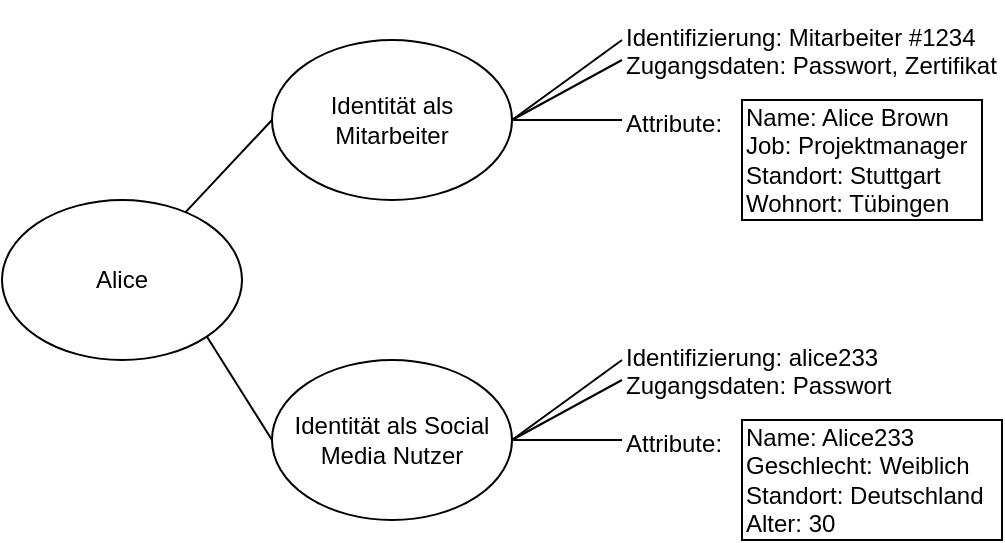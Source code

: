 <mxfile>
    <diagram id="1777SyuLGZuf6VMnyLut" name="Page-1">
        <mxGraphModel dx="1270" dy="424" grid="1" gridSize="10" guides="1" tooltips="1" connect="1" arrows="1" fold="1" page="1" pageScale="1" pageWidth="850" pageHeight="1100" math="0" shadow="0">
            <root>
                <mxCell id="0"/>
                <mxCell id="1" parent="0"/>
                <mxCell id="2" value="Alice" style="ellipse;whiteSpace=wrap;html=1;" vertex="1" parent="1">
                    <mxGeometry x="170" y="100" width="120" height="80" as="geometry"/>
                </mxCell>
                <mxCell id="3" value="Identität als Mitarbeiter" style="ellipse;whiteSpace=wrap;html=1;" vertex="1" parent="1">
                    <mxGeometry x="305" y="20" width="120" height="80" as="geometry"/>
                </mxCell>
                <mxCell id="4" value="Identität als Social Media Nutzer" style="ellipse;whiteSpace=wrap;html=1;" vertex="1" parent="1">
                    <mxGeometry x="305" y="180" width="120" height="80" as="geometry"/>
                </mxCell>
                <mxCell id="5" value="" style="endArrow=none;html=1;entryX=0;entryY=0.5;entryDx=0;entryDy=0;" edge="1" parent="1" source="2" target="3">
                    <mxGeometry width="50" height="50" relative="1" as="geometry">
                        <mxPoint x="400" y="180" as="sourcePoint"/>
                        <mxPoint x="450" y="130" as="targetPoint"/>
                    </mxGeometry>
                </mxCell>
                <mxCell id="6" value="" style="endArrow=none;html=1;exitX=1;exitY=1;exitDx=0;exitDy=0;entryX=0;entryY=0.5;entryDx=0;entryDy=0;" edge="1" parent="1" source="2" target="4">
                    <mxGeometry width="50" height="50" relative="1" as="geometry">
                        <mxPoint x="400" y="180" as="sourcePoint"/>
                        <mxPoint x="450" y="130" as="targetPoint"/>
                    </mxGeometry>
                </mxCell>
                <mxCell id="7" value="" style="endArrow=none;html=1;entryX=1;entryY=0.5;entryDx=0;entryDy=0;" edge="1" parent="1" target="3">
                    <mxGeometry width="50" height="50" relative="1" as="geometry">
                        <mxPoint x="480" y="20" as="sourcePoint"/>
                        <mxPoint x="450" y="130" as="targetPoint"/>
                    </mxGeometry>
                </mxCell>
                <mxCell id="8" value="" style="endArrow=none;html=1;entryX=1;entryY=0.5;entryDx=0;entryDy=0;" edge="1" parent="1" target="3">
                    <mxGeometry width="50" height="50" relative="1" as="geometry">
                        <mxPoint x="480" y="30" as="sourcePoint"/>
                        <mxPoint x="435" y="70" as="targetPoint"/>
                    </mxGeometry>
                </mxCell>
                <mxCell id="9" value="" style="endArrow=none;html=1;entryX=1;entryY=0.5;entryDx=0;entryDy=0;" edge="1" parent="1" target="3">
                    <mxGeometry width="50" height="50" relative="1" as="geometry">
                        <mxPoint x="480" y="60" as="sourcePoint"/>
                        <mxPoint x="435" y="70" as="targetPoint"/>
                    </mxGeometry>
                </mxCell>
                <mxCell id="10" value="" style="endArrow=none;html=1;entryX=1;entryY=0.5;entryDx=0;entryDy=0;" edge="1" parent="1" target="4">
                    <mxGeometry width="50" height="50" relative="1" as="geometry">
                        <mxPoint x="480" y="180" as="sourcePoint"/>
                        <mxPoint x="435" y="70" as="targetPoint"/>
                    </mxGeometry>
                </mxCell>
                <mxCell id="11" value="" style="endArrow=none;html=1;entryX=1;entryY=0.5;entryDx=0;entryDy=0;" edge="1" parent="1" target="4">
                    <mxGeometry width="50" height="50" relative="1" as="geometry">
                        <mxPoint x="480" y="190" as="sourcePoint"/>
                        <mxPoint x="435" y="230" as="targetPoint"/>
                    </mxGeometry>
                </mxCell>
                <mxCell id="12" value="" style="endArrow=none;html=1;entryX=1;entryY=0.5;entryDx=0;entryDy=0;" edge="1" parent="1" target="4">
                    <mxGeometry width="50" height="50" relative="1" as="geometry">
                        <mxPoint x="480" y="220" as="sourcePoint"/>
                        <mxPoint x="435" y="230" as="targetPoint"/>
                    </mxGeometry>
                </mxCell>
                <mxCell id="13" value="Identifizierung: Mitarbeiter #1234&lt;br&gt;Zugangsdaten: Passwort, Zertifikat&lt;br&gt;&lt;br&gt;Attribute:" style="text;html=1;strokeColor=none;fillColor=none;align=left;verticalAlign=middle;whiteSpace=wrap;rounded=0;" vertex="1" parent="1">
                    <mxGeometry x="480" width="190" height="80" as="geometry"/>
                </mxCell>
                <mxCell id="15" value="Name: Alice Brown&lt;br&gt;Job: Projektmanager&lt;br&gt;Standort: Stuttgart&lt;br&gt;Wohnort: Tübingen" style="text;html=1;strokeColor=default;fillColor=none;align=left;verticalAlign=middle;whiteSpace=wrap;rounded=0;" vertex="1" parent="1">
                    <mxGeometry x="540" y="50" width="120" height="60" as="geometry"/>
                </mxCell>
                <mxCell id="16" value="Name: Alice233&lt;br&gt;Geschlecht: Weiblich&lt;br&gt;Standort: Deutschland&lt;br&gt;Alter: 30" style="text;html=1;strokeColor=default;fillColor=none;align=left;verticalAlign=middle;whiteSpace=wrap;rounded=0;" vertex="1" parent="1">
                    <mxGeometry x="540" y="210" width="130" height="60" as="geometry"/>
                </mxCell>
                <mxCell id="17" value="Identifizierung: alice233&lt;br&gt;Zugangsdaten: Passwort&lt;br&gt;&lt;br&gt;Attribute:" style="text;html=1;strokeColor=none;fillColor=none;align=left;verticalAlign=middle;whiteSpace=wrap;rounded=0;" vertex="1" parent="1">
                    <mxGeometry x="480" y="160" width="190" height="80" as="geometry"/>
                </mxCell>
            </root>
        </mxGraphModel>
    </diagram>
</mxfile>